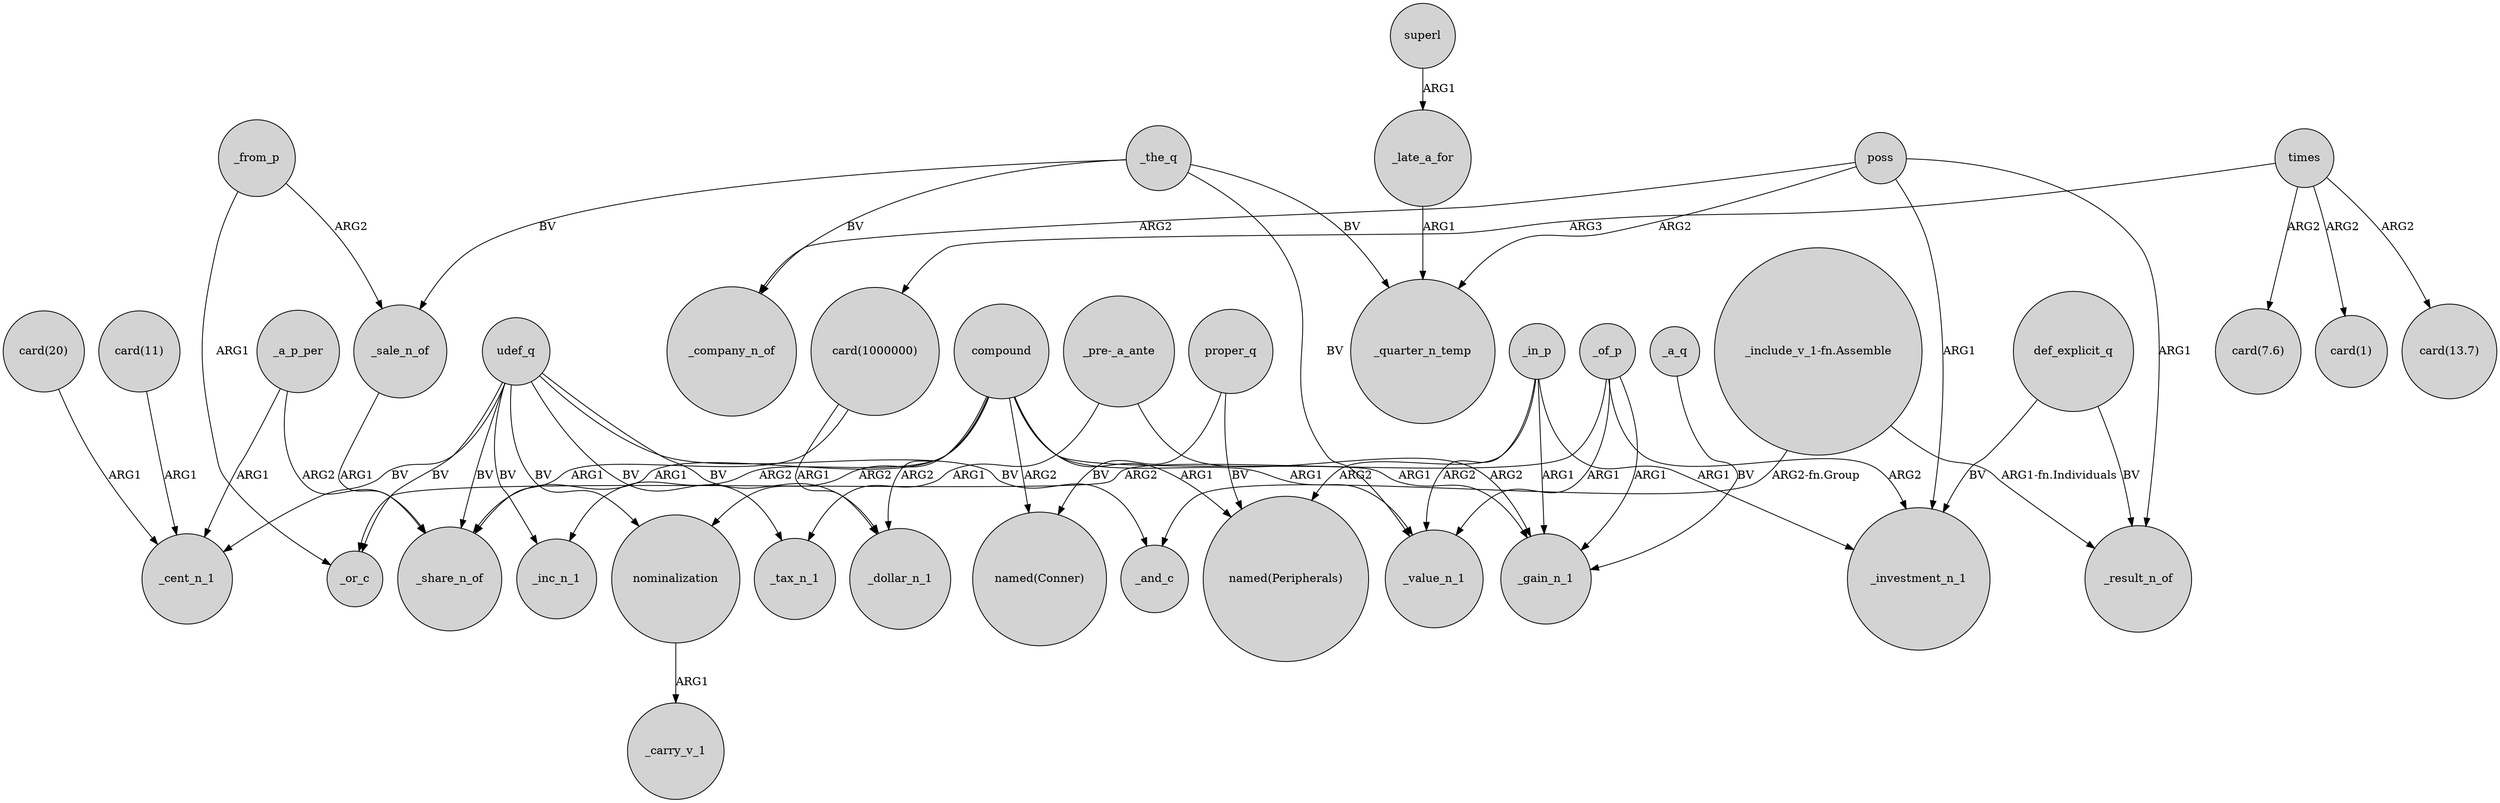 digraph {
	node [shape=circle style=filled]
	_late_a_for -> _quarter_n_temp [label=ARG1]
	"card(20)" -> _cent_n_1 [label=ARG1]
	_a_p_per -> _cent_n_1 [label=ARG1]
	compound -> _share_n_of [label=ARG1]
	proper_q -> "named(Peripherals)" [label=BV]
	_in_p -> _investment_n_1 [label=ARG1]
	_the_q -> _quarter_n_temp [label=BV]
	udef_q -> nominalization [label=BV]
	superl -> _late_a_for [label=ARG1]
	"_pre-_a_ante" -> _gain_n_1 [label=ARG2]
	udef_q -> _tax_n_1 [label=BV]
	times -> "card(1000000)" [label=ARG3]
	times -> "card(1)" [label=ARG2]
	compound -> _dollar_n_1 [label=ARG2]
	udef_q -> _and_c [label=BV]
	_of_p -> _gain_n_1 [label=ARG1]
	udef_q -> _cent_n_1 [label=BV]
	"_include_v_1-fn.Assemble" -> _result_n_of [label="ARG1-fn.Individuals"]
	compound -> nominalization [label=ARG2]
	_from_p -> _sale_n_of [label=ARG2]
	poss -> _investment_n_1 [label=ARG1]
	udef_q -> _or_c [label=BV]
	proper_q -> "named(Conner)" [label=BV]
	udef_q -> _inc_n_1 [label=BV]
	poss -> _company_n_of [label=ARG2]
	compound -> _inc_n_1 [label=ARG2]
	"card(11)" -> _cent_n_1 [label=ARG1]
	_a_p_per -> _share_n_of [label=ARG2]
	compound -> "named(Conner)" [label=ARG2]
	"_include_v_1-fn.Assemble" -> _and_c [label="ARG2-fn.Group"]
	nominalization -> _carry_v_1 [label=ARG1]
	udef_q -> _share_n_of [label=BV]
	poss -> _quarter_n_temp [label=ARG2]
	udef_q -> _dollar_n_1 [label=BV]
	_in_p -> _value_n_1 [label=ARG2]
	_a_q -> _gain_n_1 [label=BV]
	"card(1000000)" -> _dollar_n_1 [label=ARG1]
	_the_q -> _value_n_1 [label=BV]
	_in_p -> _gain_n_1 [label=ARG1]
	_of_p -> _value_n_1 [label=ARG1]
	"card(1000000)" -> _share_n_of [label=ARG1]
	"_pre-_a_ante" -> _tax_n_1 [label=ARG1]
	_in_p -> "named(Peripherals)" [label=ARG2]
	times -> "card(13.7)" [label=ARG2]
	_sale_n_of -> _share_n_of [label=ARG1]
	def_explicit_q -> _result_n_of [label=BV]
	compound -> _gain_n_1 [label=ARG1]
	compound -> "named(Peripherals)" [label=ARG1]
	_of_p -> _or_c [label=ARG2]
	compound -> _value_n_1 [label=ARG1]
	_of_p -> _investment_n_1 [label=ARG2]
	def_explicit_q -> _investment_n_1 [label=BV]
	times -> "card(7.6)" [label=ARG2]
	poss -> _result_n_of [label=ARG1]
	_the_q -> _sale_n_of [label=BV]
	_the_q -> _company_n_of [label=BV]
	_from_p -> _or_c [label=ARG1]
}
